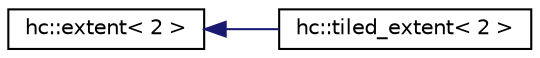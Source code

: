 digraph "Graphical Class Hierarchy"
{
  edge [fontname="Helvetica",fontsize="10",labelfontname="Helvetica",labelfontsize="10"];
  node [fontname="Helvetica",fontsize="10",shape=record];
  rankdir="LR";
  Node1 [label="hc::extent\< 2 \>",height=0.2,width=0.4,color="black", fillcolor="white", style="filled",URL="$classhc_1_1extent.html"];
  Node1 -> Node2 [dir="back",color="midnightblue",fontsize="10",style="solid",fontname="Helvetica"];
  Node2 [label="hc::tiled_extent\< 2 \>",height=0.2,width=0.4,color="black", fillcolor="white", style="filled",URL="$classhc_1_1tiled__extent_3_012_01_4.html",tooltip="Represents an extent subdivided into tiles. "];
}
